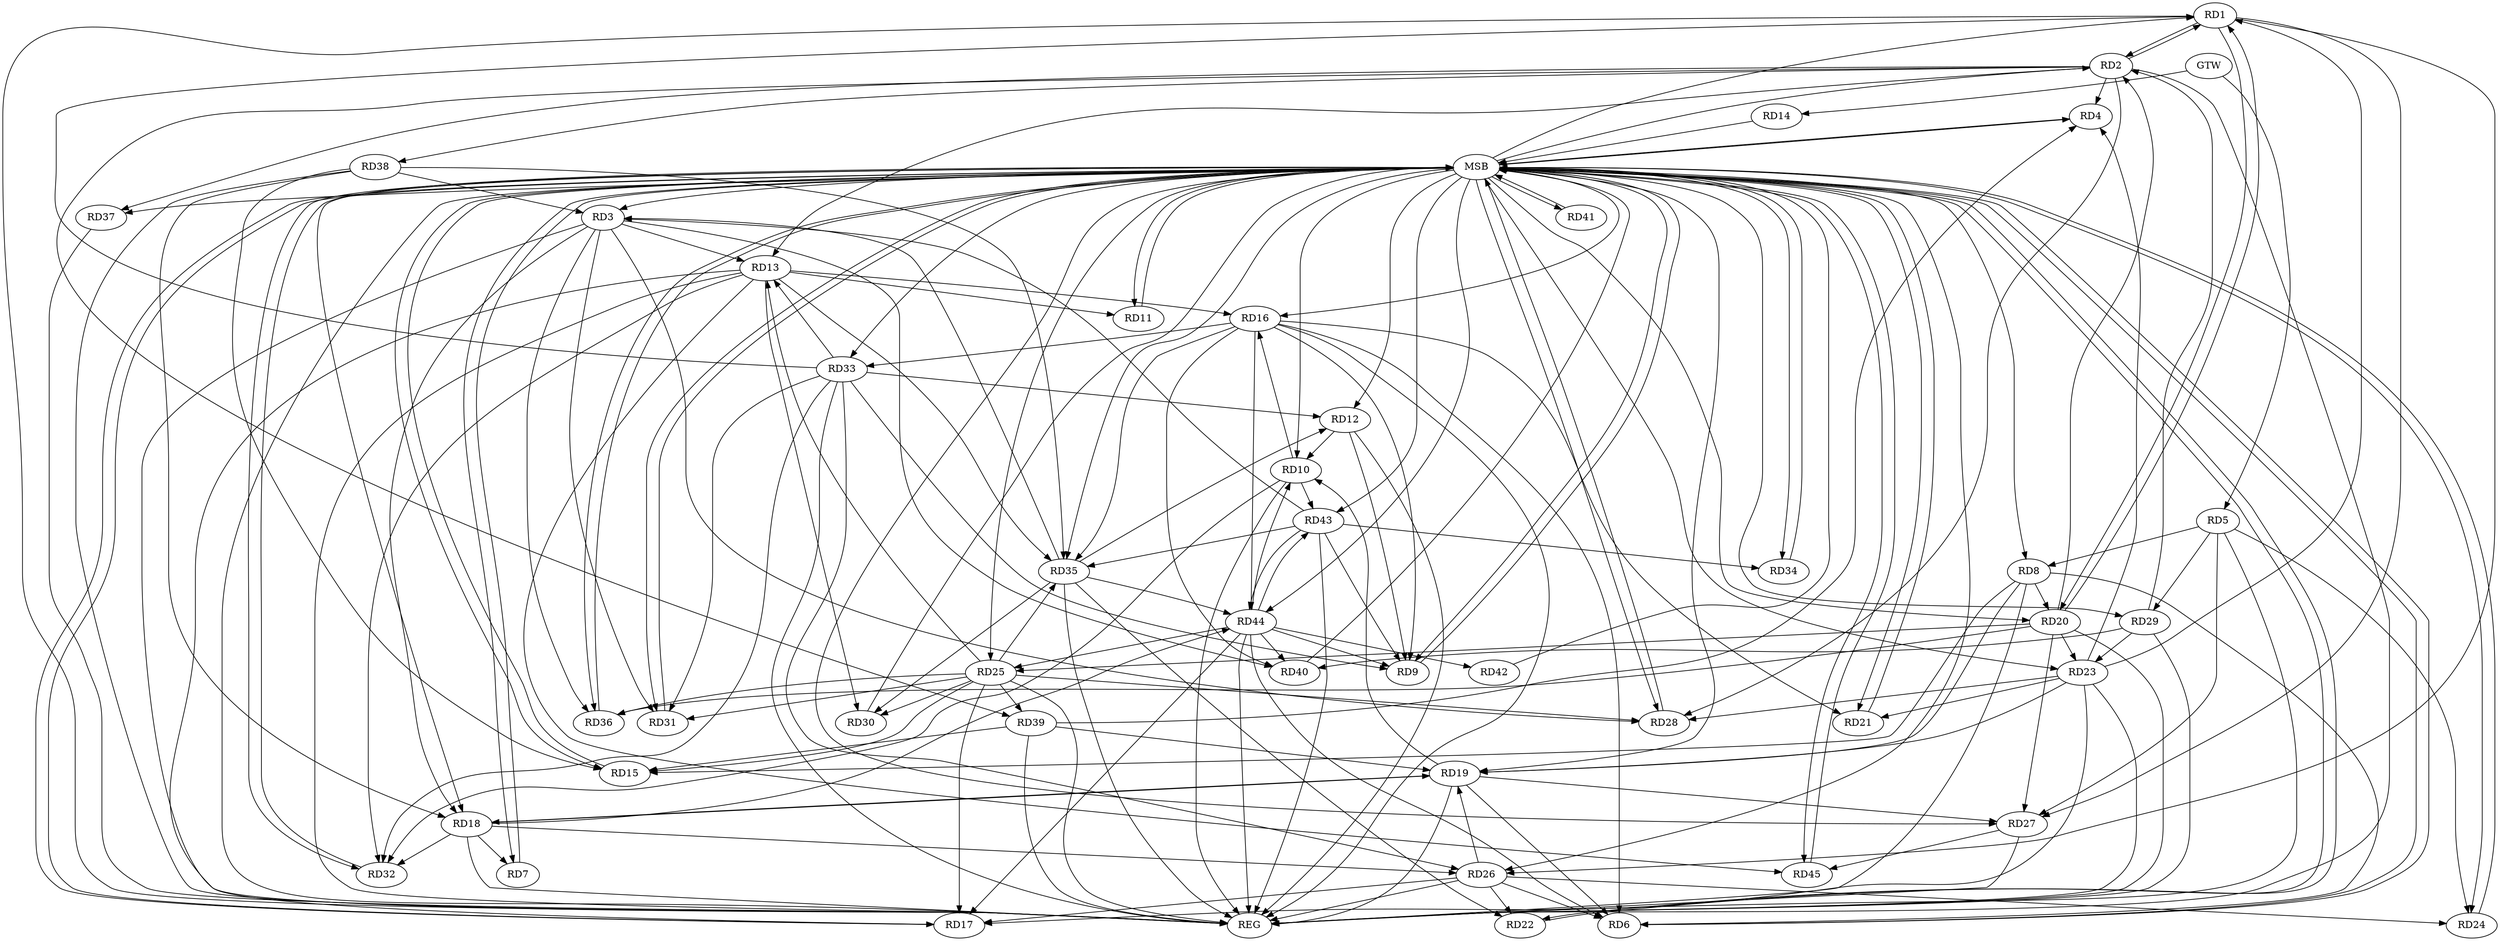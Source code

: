 strict digraph G {
  RD1 [ label="RD1" ];
  RD2 [ label="RD2" ];
  RD3 [ label="RD3" ];
  RD4 [ label="RD4" ];
  RD5 [ label="RD5" ];
  RD6 [ label="RD6" ];
  RD7 [ label="RD7" ];
  RD8 [ label="RD8" ];
  RD9 [ label="RD9" ];
  RD10 [ label="RD10" ];
  RD11 [ label="RD11" ];
  RD12 [ label="RD12" ];
  RD13 [ label="RD13" ];
  RD14 [ label="RD14" ];
  RD15 [ label="RD15" ];
  RD16 [ label="RD16" ];
  RD17 [ label="RD17" ];
  RD18 [ label="RD18" ];
  RD19 [ label="RD19" ];
  RD20 [ label="RD20" ];
  RD21 [ label="RD21" ];
  RD22 [ label="RD22" ];
  RD23 [ label="RD23" ];
  RD24 [ label="RD24" ];
  RD25 [ label="RD25" ];
  RD26 [ label="RD26" ];
  RD27 [ label="RD27" ];
  RD28 [ label="RD28" ];
  RD29 [ label="RD29" ];
  RD30 [ label="RD30" ];
  RD31 [ label="RD31" ];
  RD32 [ label="RD32" ];
  RD33 [ label="RD33" ];
  RD34 [ label="RD34" ];
  RD35 [ label="RD35" ];
  RD36 [ label="RD36" ];
  RD37 [ label="RD37" ];
  RD38 [ label="RD38" ];
  RD39 [ label="RD39" ];
  RD40 [ label="RD40" ];
  RD41 [ label="RD41" ];
  RD42 [ label="RD42" ];
  RD43 [ label="RD43" ];
  RD44 [ label="RD44" ];
  RD45 [ label="RD45" ];
  GTW [ label="GTW" ];
  REG [ label="REG" ];
  MSB [ label="MSB" ];
  RD1 -> RD2;
  RD2 -> RD1;
  RD1 -> RD20;
  RD20 -> RD1;
  RD23 -> RD1;
  RD1 -> RD26;
  RD1 -> RD27;
  RD33 -> RD1;
  RD2 -> RD4;
  RD2 -> RD13;
  RD20 -> RD2;
  RD2 -> RD28;
  RD29 -> RD2;
  RD2 -> RD37;
  RD2 -> RD38;
  RD2 -> RD39;
  RD3 -> RD13;
  RD3 -> RD18;
  RD3 -> RD28;
  RD3 -> RD31;
  RD35 -> RD3;
  RD3 -> RD36;
  RD38 -> RD3;
  RD3 -> RD40;
  RD43 -> RD3;
  RD23 -> RD4;
  RD39 -> RD4;
  RD5 -> RD8;
  RD5 -> RD24;
  RD5 -> RD27;
  RD5 -> RD29;
  RD8 -> RD6;
  RD16 -> RD6;
  RD19 -> RD6;
  RD26 -> RD6;
  RD44 -> RD6;
  RD18 -> RD7;
  RD8 -> RD15;
  RD8 -> RD19;
  RD8 -> RD20;
  RD12 -> RD9;
  RD16 -> RD9;
  RD33 -> RD9;
  RD43 -> RD9;
  RD44 -> RD9;
  RD12 -> RD10;
  RD10 -> RD16;
  RD19 -> RD10;
  RD10 -> RD32;
  RD10 -> RD43;
  RD44 -> RD10;
  RD13 -> RD11;
  RD33 -> RD12;
  RD35 -> RD12;
  RD13 -> RD16;
  RD13 -> RD17;
  RD25 -> RD13;
  RD13 -> RD30;
  RD13 -> RD32;
  RD33 -> RD13;
  RD13 -> RD35;
  RD13 -> RD45;
  RD25 -> RD15;
  RD38 -> RD15;
  RD39 -> RD15;
  RD16 -> RD21;
  RD16 -> RD33;
  RD16 -> RD35;
  RD16 -> RD40;
  RD16 -> RD44;
  RD23 -> RD17;
  RD25 -> RD17;
  RD26 -> RD17;
  RD44 -> RD17;
  RD18 -> RD19;
  RD19 -> RD18;
  RD18 -> RD26;
  RD18 -> RD32;
  RD38 -> RD18;
  RD18 -> RD44;
  RD23 -> RD19;
  RD26 -> RD19;
  RD19 -> RD27;
  RD39 -> RD19;
  RD20 -> RD23;
  RD20 -> RD25;
  RD20 -> RD27;
  RD20 -> RD36;
  RD23 -> RD21;
  RD26 -> RD22;
  RD35 -> RD22;
  RD23 -> RD28;
  RD29 -> RD23;
  RD26 -> RD24;
  RD25 -> RD28;
  RD25 -> RD30;
  RD25 -> RD31;
  RD25 -> RD35;
  RD25 -> RD36;
  RD25 -> RD39;
  RD44 -> RD25;
  RD33 -> RD26;
  RD27 -> RD45;
  RD29 -> RD40;
  RD35 -> RD30;
  RD33 -> RD31;
  RD33 -> RD32;
  RD43 -> RD34;
  RD38 -> RD35;
  RD43 -> RD35;
  RD35 -> RD44;
  RD44 -> RD40;
  RD44 -> RD42;
  RD43 -> RD44;
  RD44 -> RD43;
  GTW -> RD5;
  GTW -> RD14;
  RD1 -> REG;
  RD2 -> REG;
  RD3 -> REG;
  RD5 -> REG;
  RD8 -> REG;
  RD10 -> REG;
  RD12 -> REG;
  RD13 -> REG;
  RD16 -> REG;
  RD18 -> REG;
  RD19 -> REG;
  RD20 -> REG;
  RD23 -> REG;
  RD25 -> REG;
  RD26 -> REG;
  RD27 -> REG;
  RD29 -> REG;
  RD33 -> REG;
  RD35 -> REG;
  RD37 -> REG;
  RD38 -> REG;
  RD39 -> REG;
  RD43 -> REG;
  RD44 -> REG;
  RD4 -> MSB;
  MSB -> RD1;
  MSB -> RD6;
  MSB -> RD8;
  MSB -> RD19;
  MSB -> RD22;
  MSB -> RD27;
  MSB -> RD28;
  MSB -> RD31;
  MSB -> RD34;
  MSB -> REG;
  RD6 -> MSB;
  MSB -> RD25;
  MSB -> RD43;
  RD7 -> MSB;
  MSB -> RD12;
  MSB -> RD20;
  MSB -> RD21;
  MSB -> RD32;
  MSB -> RD44;
  RD9 -> MSB;
  MSB -> RD37;
  RD11 -> MSB;
  MSB -> RD2;
  MSB -> RD7;
  MSB -> RD10;
  MSB -> RD16;
  MSB -> RD23;
  MSB -> RD29;
  MSB -> RD36;
  MSB -> RD45;
  RD14 -> MSB;
  MSB -> RD11;
  RD15 -> MSB;
  MSB -> RD9;
  RD17 -> MSB;
  MSB -> RD3;
  RD21 -> MSB;
  MSB -> RD41;
  RD22 -> MSB;
  MSB -> RD4;
  MSB -> RD17;
  MSB -> RD18;
  MSB -> RD26;
  RD24 -> MSB;
  MSB -> RD33;
  RD28 -> MSB;
  RD30 -> MSB;
  MSB -> RD15;
  RD31 -> MSB;
  RD32 -> MSB;
  RD34 -> MSB;
  RD36 -> MSB;
  MSB -> RD24;
  RD40 -> MSB;
  RD41 -> MSB;
  MSB -> RD35;
  RD42 -> MSB;
  RD45 -> MSB;
}
